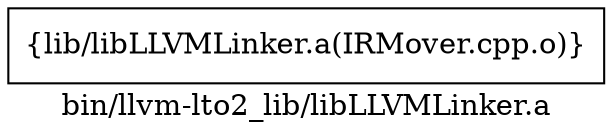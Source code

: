 digraph "bin/llvm-lto2_lib/libLLVMLinker.a" {
	label="bin/llvm-lto2_lib/libLLVMLinker.a";
	rankdir=LR;

	Node0x55c4b1877a68 [shape=record,shape=box,group=0,label="{lib/libLLVMLinker.a(IRMover.cpp.o)}"];
}

